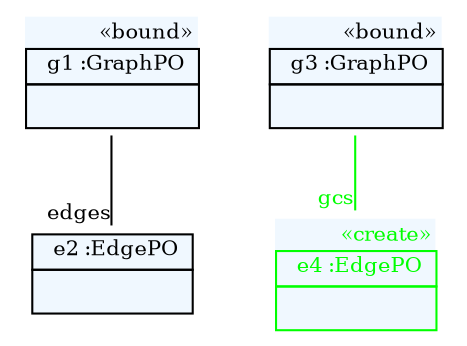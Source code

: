 graph ObjectDiagram {
   node [shape = none, fontsize = 10];
   edge [fontsize = 10];

g1 [label=<<table border='0' cellborder='1' cellspacing='0' color='black' bgcolor='aliceblue'> <tr> <td border='0' align='right'><font color='black'>&laquo;bound&raquo;</font></td></tr> <tr> <td align='center'> <font color='black'> g1 :GraphPO </font></td></tr> <tr> <td align='left'> <table border='0' cellborder='0' cellspacing='0' color='black'> <tr> <td>  </td></tr></table></td></tr></table>>];
e2 [label=<<table border='0' cellborder='1' cellspacing='0' color='black' bgcolor='aliceblue'>  <tr> <td align='center'> <font color='black'> e2 :EdgePO </font></td></tr> <tr> <td align='left'> <table border='0' cellborder='0' cellspacing='0' color='black'> <tr> <td>  </td></tr></table></td></tr></table>>];
g3 [label=<<table border='0' cellborder='1' cellspacing='0' color='black' bgcolor='aliceblue'> <tr> <td border='0' align='right'><font color='black'>&laquo;bound&raquo;</font></td></tr> <tr> <td align='center'> <font color='black'> g3 :GraphPO </font></td></tr> <tr> <td align='left'> <table border='0' cellborder='0' cellspacing='0' color='black'> <tr> <td>  </td></tr></table></td></tr></table>>];
e4 [label=<<table border='0' cellborder='1' cellspacing='0' color='green' bgcolor='aliceblue'> <tr> <td border='0' align='right'><font color='green'>&laquo;create&raquo;</font></td></tr> <tr> <td align='center'> <font color='green'> e4 :EdgePO </font></td></tr> <tr> <td align='left'> <table border='0' cellborder='0' cellspacing='0' color='green'> <tr> <td>  </td></tr></table></td></tr></table>>];

g1 -- e2 [headlabel = "edges" taillabel = "" color="black" fontcolor="black"];
g3 -- e4 [headlabel = "gcs" taillabel = "" color="green" fontcolor="green"];
}
